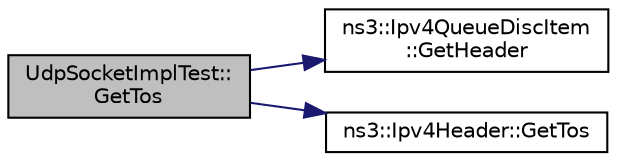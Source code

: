 digraph "UdpSocketImplTest::GetTos"
{
 // LATEX_PDF_SIZE
  edge [fontname="Helvetica",fontsize="10",labelfontname="Helvetica",labelfontsize="10"];
  node [fontname="Helvetica",fontsize="10",shape=record];
  rankdir="LR";
  Node1 [label="UdpSocketImplTest::\lGetTos",height=0.2,width=0.4,color="black", fillcolor="grey75", style="filled", fontcolor="black",tooltip="Get the TOS of the received packet."];
  Node1 -> Node2 [color="midnightblue",fontsize="10",style="solid",fontname="Helvetica"];
  Node2 [label="ns3::Ipv4QueueDiscItem\l::GetHeader",height=0.2,width=0.4,color="black", fillcolor="white", style="filled",URL="$classns3_1_1_ipv4_queue_disc_item.html#a21db11a9358179b986eb646f006c9058",tooltip=" "];
  Node1 -> Node3 [color="midnightblue",fontsize="10",style="solid",fontname="Helvetica"];
  Node3 [label="ns3::Ipv4Header::GetTos",height=0.2,width=0.4,color="black", fillcolor="white", style="filled",URL="$classns3_1_1_ipv4_header.html#a51afa1295a0623a9e7361e26f016d704",tooltip=" "];
}
